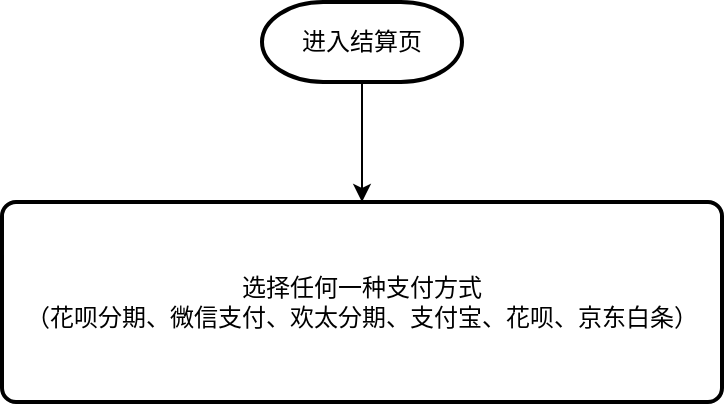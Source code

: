 <mxfile version="23.0.2" type="github">
  <diagram name="第 1 页" id="iy5L7cvPKMk64nNim1CG">
    <mxGraphModel dx="1434" dy="961" grid="1" gridSize="10" guides="1" tooltips="1" connect="1" arrows="1" fold="1" page="1" pageScale="1" pageWidth="827" pageHeight="1169" math="0" shadow="0">
      <root>
        <mxCell id="0" />
        <mxCell id="1" parent="0" />
        <mxCell id="1n4jK1zSNOp-hIoteOij-1" style="edgeStyle=orthogonalEdgeStyle;rounded=0;orthogonalLoop=1;jettySize=auto;html=1;" edge="1" parent="1" source="YPu-V1tJ_W18TCsgV1Ht-1" target="YPu-V1tJ_W18TCsgV1Ht-2">
          <mxGeometry relative="1" as="geometry" />
        </mxCell>
        <mxCell id="YPu-V1tJ_W18TCsgV1Ht-1" value="进入结算页" style="strokeWidth=2;html=1;shape=mxgraph.flowchart.terminator;whiteSpace=wrap;" parent="1" vertex="1">
          <mxGeometry x="300" y="40" width="100" height="40" as="geometry" />
        </mxCell>
        <mxCell id="YPu-V1tJ_W18TCsgV1Ht-2" value="选择任何一种支付方式&lt;br&gt;（花呗分期、微信支付、欢太分期、支付宝、花呗、京东白条）" style="rounded=1;whiteSpace=wrap;html=1;absoluteArcSize=1;arcSize=14;strokeWidth=2;" parent="1" vertex="1">
          <mxGeometry x="170" y="140" width="360" height="100" as="geometry" />
        </mxCell>
      </root>
    </mxGraphModel>
  </diagram>
</mxfile>
